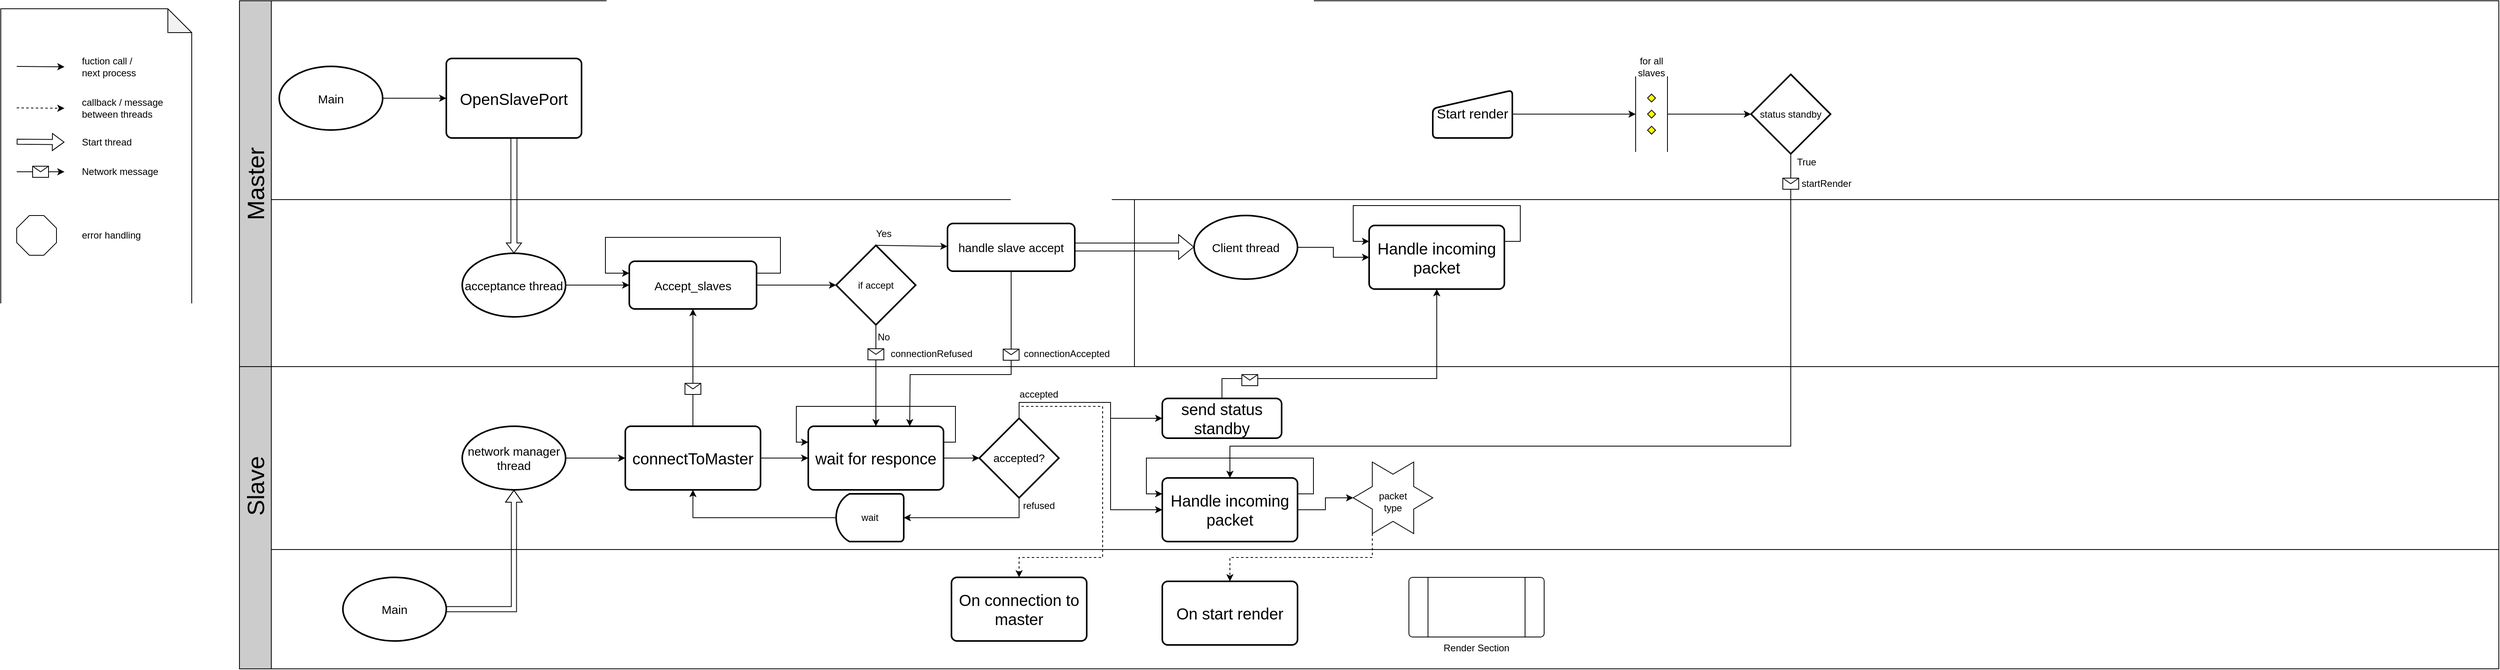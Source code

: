 <mxfile version="24.5.4" type="github">
  <diagram id="prtHgNgQTEPvFCAcTncT" name="Page-1">
    <mxGraphModel dx="2625" dy="1325" grid="1" gridSize="10" guides="1" tooltips="1" connect="1" arrows="1" fold="1" page="1" pageScale="1" pageWidth="1600" pageHeight="900" math="0" shadow="0">
      <root>
        <mxCell id="0" />
        <mxCell id="1" parent="0" />
        <mxCell id="FK0lxCe26ej1Pc23t5L4-82" value="" style="rounded=0;whiteSpace=wrap;html=1;" parent="1" vertex="1">
          <mxGeometry x="380" y="490" width="2800" height="230" as="geometry" />
        </mxCell>
        <mxCell id="FK0lxCe26ej1Pc23t5L4-7" value="" style="rounded=0;whiteSpace=wrap;html=1;labelBackgroundColor=none;fillColor=#CCCCCC;" parent="1" vertex="1">
          <mxGeometry x="340" y="490" width="40" height="380" as="geometry" />
        </mxCell>
        <mxCell id="FK0lxCe26ej1Pc23t5L4-6" value="" style="rounded=0;whiteSpace=wrap;html=1;labelBackgroundColor=none;fillColor=#CCCCCC;" parent="1" vertex="1">
          <mxGeometry x="340" y="30" width="40" height="460" as="geometry" />
        </mxCell>
        <mxCell id="FK0lxCe26ej1Pc23t5L4-1" value="" style="rounded=0;whiteSpace=wrap;html=1;" parent="1" vertex="1">
          <mxGeometry x="380" y="280" width="2035" height="210" as="geometry" />
        </mxCell>
        <mxCell id="FK0lxCe26ej1Pc23t5L4-110" value="" style="rounded=0;whiteSpace=wrap;html=1;" parent="1" vertex="1">
          <mxGeometry x="1465" y="280" width="1715" height="210" as="geometry" />
        </mxCell>
        <mxCell id="FK0lxCe26ej1Pc23t5L4-2" value="" style="rounded=0;whiteSpace=wrap;html=1;" parent="1" vertex="1">
          <mxGeometry x="380" y="720" width="2800" height="150" as="geometry" />
        </mxCell>
        <mxCell id="FK0lxCe26ej1Pc23t5L4-3" value="Master" style="text;html=1;align=center;verticalAlign=middle;whiteSpace=wrap;rounded=0;rotation=-90;fontSize=30;" parent="1" vertex="1">
          <mxGeometry x="310" y="245" width="100" height="30" as="geometry" />
        </mxCell>
        <mxCell id="FK0lxCe26ej1Pc23t5L4-4" value="Slave" style="text;html=1;align=center;verticalAlign=middle;whiteSpace=wrap;rounded=0;rotation=-90;fontSize=30;" parent="1" vertex="1">
          <mxGeometry x="310" y="625" width="100" height="30" as="geometry" />
        </mxCell>
        <mxCell id="FK0lxCe26ej1Pc23t5L4-18" value="connectToMaster" style="rounded=1;whiteSpace=wrap;html=1;absoluteArcSize=1;arcSize=14;strokeWidth=2;fontSize=20;" parent="1" vertex="1">
          <mxGeometry x="825" y="565" width="170" height="80" as="geometry" />
        </mxCell>
        <mxCell id="FK0lxCe26ej1Pc23t5L4-20" value="" style="rounded=0;whiteSpace=wrap;html=1;" parent="1" vertex="1">
          <mxGeometry x="380" y="30" width="2800" height="250" as="geometry" />
        </mxCell>
        <mxCell id="FK0lxCe26ej1Pc23t5L4-17" value="OpenSlavePort" style="rounded=1;whiteSpace=wrap;html=1;absoluteArcSize=1;arcSize=14;strokeWidth=2;fontSize=20;" parent="1" vertex="1">
          <mxGeometry x="600" y="102.5" width="170" height="100" as="geometry" />
        </mxCell>
        <mxCell id="FK0lxCe26ej1Pc23t5L4-22" value="&lt;font style=&quot;font-size: 15px;&quot;&gt;acceptance thread&lt;/font&gt;" style="strokeWidth=2;html=1;shape=mxgraph.flowchart.start_1;whiteSpace=wrap;" parent="1" vertex="1">
          <mxGeometry x="620" y="347.5" width="130" height="80" as="geometry" />
        </mxCell>
        <mxCell id="FK0lxCe26ej1Pc23t5L4-23" value="" style="endArrow=classic;html=1;rounded=0;exitX=0.5;exitY=0;exitDx=0;exitDy=0;entryX=0.5;entryY=1;entryDx=0;entryDy=0;" parent="1" source="FK0lxCe26ej1Pc23t5L4-18" target="FK0lxCe26ej1Pc23t5L4-26" edge="1">
          <mxGeometry relative="1" as="geometry">
            <mxPoint x="1310" y="257.5" as="sourcePoint" />
            <mxPoint x="1410" y="257.5" as="targetPoint" />
          </mxGeometry>
        </mxCell>
        <mxCell id="FK0lxCe26ej1Pc23t5L4-24" value="" style="shape=message;html=1;outlineConnect=0;" parent="FK0lxCe26ej1Pc23t5L4-23" vertex="1">
          <mxGeometry width="20" height="14" relative="1" as="geometry">
            <mxPoint x="-10" y="20" as="offset" />
          </mxGeometry>
        </mxCell>
        <mxCell id="FK0lxCe26ej1Pc23t5L4-26" value="&lt;span style=&quot;font-size: 15px;&quot;&gt;Accept_slaves&lt;/span&gt;" style="rounded=1;whiteSpace=wrap;html=1;absoluteArcSize=1;arcSize=14;strokeWidth=2;" parent="1" vertex="1">
          <mxGeometry x="830" y="357.5" width="160" height="60" as="geometry" />
        </mxCell>
        <mxCell id="FK0lxCe26ej1Pc23t5L4-27" value="" style="endArrow=classic;html=1;rounded=0;exitX=1;exitY=0.5;exitDx=0;exitDy=0;exitPerimeter=0;" parent="1" source="FK0lxCe26ej1Pc23t5L4-22" target="FK0lxCe26ej1Pc23t5L4-26" edge="1">
          <mxGeometry width="50" height="50" relative="1" as="geometry">
            <mxPoint x="1540" y="347.5" as="sourcePoint" />
            <mxPoint x="810" y="387.5" as="targetPoint" />
          </mxGeometry>
        </mxCell>
        <mxCell id="FK0lxCe26ej1Pc23t5L4-28" value="" style="endArrow=classic;html=1;rounded=0;exitX=1;exitY=0.25;exitDx=0;exitDy=0;entryX=0;entryY=0.25;entryDx=0;entryDy=0;" parent="1" source="FK0lxCe26ej1Pc23t5L4-26" target="FK0lxCe26ej1Pc23t5L4-26" edge="1">
          <mxGeometry width="50" height="50" relative="1" as="geometry">
            <mxPoint x="1150" y="397.5" as="sourcePoint" />
            <mxPoint x="1200" y="347.5" as="targetPoint" />
            <Array as="points">
              <mxPoint x="1020" y="372.5" />
              <mxPoint x="1020" y="327.5" />
              <mxPoint x="800" y="327.5" />
              <mxPoint x="800" y="372.5" />
            </Array>
          </mxGeometry>
        </mxCell>
        <mxCell id="FK0lxCe26ej1Pc23t5L4-29" value="" style="shape=flexArrow;endArrow=classic;html=1;rounded=0;exitX=0.5;exitY=1;exitDx=0;exitDy=0;entryX=0.5;entryY=0;entryDx=0;entryDy=0;entryPerimeter=0;width=7.586;endSize=3.821;endWidth=10.44;" parent="1" source="FK0lxCe26ej1Pc23t5L4-17" target="FK0lxCe26ej1Pc23t5L4-22" edge="1">
          <mxGeometry width="50" height="50" relative="1" as="geometry">
            <mxPoint x="1170" y="397.5" as="sourcePoint" />
            <mxPoint x="1220" y="347.5" as="targetPoint" />
          </mxGeometry>
        </mxCell>
        <mxCell id="FK0lxCe26ej1Pc23t5L4-31" value="if accept" style="strokeWidth=2;html=1;shape=mxgraph.flowchart.decision;whiteSpace=wrap;" parent="1" vertex="1">
          <mxGeometry x="1090" y="337.5" width="100" height="100" as="geometry" />
        </mxCell>
        <mxCell id="FK0lxCe26ej1Pc23t5L4-32" value="" style="endArrow=classic;html=1;rounded=0;exitX=1;exitY=0.5;exitDx=0;exitDy=0;entryX=0;entryY=0.5;entryDx=0;entryDy=0;entryPerimeter=0;" parent="1" source="FK0lxCe26ej1Pc23t5L4-26" target="FK0lxCe26ej1Pc23t5L4-31" edge="1">
          <mxGeometry width="50" height="50" relative="1" as="geometry">
            <mxPoint x="1170" y="397.5" as="sourcePoint" />
            <mxPoint x="1220" y="347.5" as="targetPoint" />
          </mxGeometry>
        </mxCell>
        <mxCell id="FK0lxCe26ej1Pc23t5L4-130" style="edgeStyle=orthogonalEdgeStyle;rounded=0;orthogonalLoop=1;jettySize=auto;html=1;exitX=1;exitY=0.5;exitDx=0;exitDy=0;exitPerimeter=0;entryX=0;entryY=0.5;entryDx=0;entryDy=0;" parent="1" source="FK0lxCe26ej1Pc23t5L4-35" target="FK0lxCe26ej1Pc23t5L4-147" edge="1">
          <mxGeometry relative="1" as="geometry">
            <mxPoint x="1700" y="340" as="targetPoint" />
          </mxGeometry>
        </mxCell>
        <mxCell id="FK0lxCe26ej1Pc23t5L4-35" value="&lt;font style=&quot;font-size: 15px;&quot;&gt;Client thread&lt;/font&gt;" style="strokeWidth=2;html=1;shape=mxgraph.flowchart.start_1;whiteSpace=wrap;" parent="1" vertex="1">
          <mxGeometry x="1540" y="300" width="130" height="80" as="geometry" />
        </mxCell>
        <mxCell id="FK0lxCe26ej1Pc23t5L4-38" value="Yes" style="text;html=1;align=center;verticalAlign=middle;whiteSpace=wrap;rounded=0;" parent="1" vertex="1">
          <mxGeometry x="1120" y="307.5" width="60" height="30" as="geometry" />
        </mxCell>
        <mxCell id="FK0lxCe26ej1Pc23t5L4-39" value="No" style="text;html=1;align=center;verticalAlign=middle;whiteSpace=wrap;rounded=0;" parent="1" vertex="1">
          <mxGeometry x="1120" y="437.5" width="60" height="30" as="geometry" />
        </mxCell>
        <mxCell id="FK0lxCe26ej1Pc23t5L4-40" value="" style="endArrow=classic;html=1;rounded=0;exitX=0.5;exitY=1;exitDx=0;exitDy=0;exitPerimeter=0;" parent="1" source="FK0lxCe26ej1Pc23t5L4-31" target="FK0lxCe26ej1Pc23t5L4-89" edge="1">
          <mxGeometry relative="1" as="geometry">
            <mxPoint x="1150" y="397.5" as="sourcePoint" />
            <mxPoint x="1112.727" y="487.5" as="targetPoint" />
          </mxGeometry>
        </mxCell>
        <mxCell id="FK0lxCe26ej1Pc23t5L4-41" value="" style="shape=message;html=1;outlineConnect=0;" parent="FK0lxCe26ej1Pc23t5L4-40" vertex="1">
          <mxGeometry width="20" height="14" relative="1" as="geometry">
            <mxPoint x="-10" y="-34" as="offset" />
          </mxGeometry>
        </mxCell>
        <mxCell id="FK0lxCe26ej1Pc23t5L4-43" value="&lt;font style=&quot;font-size: 15px;&quot;&gt;Main&lt;/font&gt;" style="strokeWidth=2;html=1;shape=mxgraph.flowchart.start_1;whiteSpace=wrap;" parent="1" vertex="1">
          <mxGeometry x="470" y="755" width="130" height="80" as="geometry" />
        </mxCell>
        <mxCell id="FK0lxCe26ej1Pc23t5L4-44" value="&lt;font style=&quot;font-size: 15px;&quot;&gt;Main&lt;/font&gt;" style="strokeWidth=2;html=1;shape=mxgraph.flowchart.start_1;whiteSpace=wrap;" parent="1" vertex="1">
          <mxGeometry x="390" y="112.5" width="130" height="80" as="geometry" />
        </mxCell>
        <mxCell id="FK0lxCe26ej1Pc23t5L4-45" value="" style="endArrow=classic;html=1;rounded=0;exitX=1;exitY=0.5;exitDx=0;exitDy=0;exitPerimeter=0;entryX=0;entryY=0.5;entryDx=0;entryDy=0;" parent="1" source="FK0lxCe26ej1Pc23t5L4-44" target="FK0lxCe26ej1Pc23t5L4-17" edge="1">
          <mxGeometry width="50" height="50" relative="1" as="geometry">
            <mxPoint x="570" y="152.5" as="sourcePoint" />
            <mxPoint x="1130" y="397.5" as="targetPoint" />
          </mxGeometry>
        </mxCell>
        <mxCell id="FK0lxCe26ej1Pc23t5L4-81" value="&lt;font style=&quot;font-size: 15px;&quot;&gt;network manager thread&lt;/font&gt;" style="strokeWidth=2;html=1;shape=mxgraph.flowchart.start_1;whiteSpace=wrap;" parent="1" vertex="1">
          <mxGeometry x="620" y="565" width="130" height="80" as="geometry" />
        </mxCell>
        <mxCell id="FK0lxCe26ej1Pc23t5L4-83" value="" style="endArrow=classic;html=1;rounded=0;exitX=1;exitY=0.5;exitDx=0;exitDy=0;exitPerimeter=0;" parent="1" source="FK0lxCe26ej1Pc23t5L4-81" target="FK0lxCe26ej1Pc23t5L4-18" edge="1">
          <mxGeometry width="50" height="50" relative="1" as="geometry">
            <mxPoint x="1070" y="560" as="sourcePoint" />
            <mxPoint x="1120" y="510" as="targetPoint" />
          </mxGeometry>
        </mxCell>
        <mxCell id="FK0lxCe26ej1Pc23t5L4-84" value="" style="shape=flexArrow;endArrow=classic;html=1;rounded=0;exitX=1;exitY=0.5;exitDx=0;exitDy=0;exitPerimeter=0;entryX=0.5;entryY=1;entryDx=0;entryDy=0;entryPerimeter=0;width=6.512;endSize=4.667;endWidth=13.566;" parent="1" source="FK0lxCe26ej1Pc23t5L4-43" target="FK0lxCe26ej1Pc23t5L4-81" edge="1">
          <mxGeometry width="50" height="50" relative="1" as="geometry">
            <mxPoint x="1070" y="560" as="sourcePoint" />
            <mxPoint x="1120" y="510" as="targetPoint" />
            <Array as="points">
              <mxPoint x="685" y="795" />
            </Array>
          </mxGeometry>
        </mxCell>
        <mxCell id="FK0lxCe26ej1Pc23t5L4-85" value="" style="endArrow=classic;html=1;rounded=0;exitX=0.5;exitY=0;exitDx=0;exitDy=0;exitPerimeter=0;" parent="1" source="FK0lxCe26ej1Pc23t5L4-31" target="FK0lxCe26ej1Pc23t5L4-86" edge="1">
          <mxGeometry width="50" height="50" relative="1" as="geometry">
            <mxPoint x="1070" y="490" as="sourcePoint" />
            <mxPoint x="1120" y="440" as="targetPoint" />
          </mxGeometry>
        </mxCell>
        <mxCell id="FK0lxCe26ej1Pc23t5L4-86" value="&lt;span style=&quot;font-size: 15px;&quot;&gt;handle slave accept&lt;/span&gt;" style="rounded=1;whiteSpace=wrap;html=1;absoluteArcSize=1;arcSize=14;strokeWidth=2;" parent="1" vertex="1">
          <mxGeometry x="1230" y="310" width="160" height="60" as="geometry" />
        </mxCell>
        <mxCell id="FK0lxCe26ej1Pc23t5L4-88" value="" style="endArrow=classic;html=1;rounded=0;exitX=1;exitY=0.5;exitDx=0;exitDy=0;entryX=0;entryY=0.5;entryDx=0;entryDy=0;" parent="1" source="FK0lxCe26ej1Pc23t5L4-18" target="FK0lxCe26ej1Pc23t5L4-89" edge="1">
          <mxGeometry width="50" height="50" relative="1" as="geometry">
            <mxPoint x="1070" y="490" as="sourcePoint" />
            <mxPoint x="1120" y="440" as="targetPoint" />
          </mxGeometry>
        </mxCell>
        <mxCell id="FK0lxCe26ej1Pc23t5L4-89" value="wait for responce" style="rounded=1;whiteSpace=wrap;html=1;absoluteArcSize=1;arcSize=14;strokeWidth=2;fontSize=20;" parent="1" vertex="1">
          <mxGeometry x="1055" y="565" width="170" height="80" as="geometry" />
        </mxCell>
        <mxCell id="FK0lxCe26ej1Pc23t5L4-90" value="connectionRefused" style="text;html=1;align=center;verticalAlign=middle;whiteSpace=wrap;rounded=0;" parent="1" vertex="1">
          <mxGeometry x="1155" y="457.5" width="110" height="32.5" as="geometry" />
        </mxCell>
        <mxCell id="FK0lxCe26ej1Pc23t5L4-91" value="" style="endArrow=classic;html=1;rounded=0;exitX=0.5;exitY=1;exitDx=0;exitDy=0;entryX=0.75;entryY=0;entryDx=0;entryDy=0;" parent="1" source="FK0lxCe26ej1Pc23t5L4-86" target="FK0lxCe26ej1Pc23t5L4-89" edge="1">
          <mxGeometry relative="1" as="geometry">
            <mxPoint x="1110" y="490" as="sourcePoint" />
            <mxPoint x="1210" y="490" as="targetPoint" />
            <Array as="points">
              <mxPoint x="1310" y="500" />
              <mxPoint x="1183" y="500" />
            </Array>
          </mxGeometry>
        </mxCell>
        <mxCell id="FK0lxCe26ej1Pc23t5L4-92" value="" style="shape=message;html=1;outlineConnect=0;" parent="FK0lxCe26ej1Pc23t5L4-91" vertex="1">
          <mxGeometry width="20" height="14" relative="1" as="geometry">
            <mxPoint x="21" y="-32" as="offset" />
          </mxGeometry>
        </mxCell>
        <mxCell id="FK0lxCe26ej1Pc23t5L4-93" value="connectionAccepted" style="text;html=1;align=center;verticalAlign=middle;whiteSpace=wrap;rounded=0;" parent="1" vertex="1">
          <mxGeometry x="1325" y="457.5" width="110" height="32.5" as="geometry" />
        </mxCell>
        <mxCell id="FK0lxCe26ej1Pc23t5L4-104" style="edgeStyle=orthogonalEdgeStyle;rounded=0;orthogonalLoop=1;jettySize=auto;html=1;exitX=0.5;exitY=1;exitDx=0;exitDy=0;exitPerimeter=0;" parent="1" source="FK0lxCe26ej1Pc23t5L4-94" target="FK0lxCe26ej1Pc23t5L4-103" edge="1">
          <mxGeometry relative="1" as="geometry" />
        </mxCell>
        <mxCell id="FK0lxCe26ej1Pc23t5L4-136" style="edgeStyle=orthogonalEdgeStyle;rounded=0;orthogonalLoop=1;jettySize=auto;html=1;exitX=0.5;exitY=0;exitDx=0;exitDy=0;exitPerimeter=0;entryX=0;entryY=0.5;entryDx=0;entryDy=0;" parent="1" source="FK0lxCe26ej1Pc23t5L4-94" target="FK0lxCe26ej1Pc23t5L4-133" edge="1">
          <mxGeometry relative="1" as="geometry" />
        </mxCell>
        <mxCell id="FK0lxCe26ej1Pc23t5L4-144" style="edgeStyle=orthogonalEdgeStyle;rounded=0;orthogonalLoop=1;jettySize=auto;html=1;exitX=0.5;exitY=0;exitDx=0;exitDy=0;exitPerimeter=0;entryX=0;entryY=0.5;entryDx=0;entryDy=0;" parent="1" source="FK0lxCe26ej1Pc23t5L4-94" target="FK0lxCe26ej1Pc23t5L4-143" edge="1">
          <mxGeometry relative="1" as="geometry" />
        </mxCell>
        <mxCell id="FK0lxCe26ej1Pc23t5L4-94" value="&lt;font style=&quot;font-size: 14px;&quot;&gt;accepted?&lt;/font&gt;" style="strokeWidth=2;html=1;shape=mxgraph.flowchart.decision;whiteSpace=wrap;" parent="1" vertex="1">
          <mxGeometry x="1270" y="555" width="100" height="100" as="geometry" />
        </mxCell>
        <mxCell id="FK0lxCe26ej1Pc23t5L4-98" style="edgeStyle=orthogonalEdgeStyle;rounded=0;orthogonalLoop=1;jettySize=auto;html=1;exitX=1;exitY=0.5;exitDx=0;exitDy=0;entryX=0;entryY=0.5;entryDx=0;entryDy=0;entryPerimeter=0;" parent="1" source="FK0lxCe26ej1Pc23t5L4-89" target="FK0lxCe26ej1Pc23t5L4-94" edge="1">
          <mxGeometry relative="1" as="geometry" />
        </mxCell>
        <mxCell id="FK0lxCe26ej1Pc23t5L4-100" value="accepted" style="text;html=1;align=center;verticalAlign=middle;whiteSpace=wrap;rounded=0;" parent="1" vertex="1">
          <mxGeometry x="1315" y="510" width="60" height="30" as="geometry" />
        </mxCell>
        <mxCell id="FK0lxCe26ej1Pc23t5L4-101" value="refused" style="text;html=1;align=center;verticalAlign=middle;whiteSpace=wrap;rounded=0;" parent="1" vertex="1">
          <mxGeometry x="1315" y="650" width="60" height="30" as="geometry" />
        </mxCell>
        <mxCell id="FK0lxCe26ej1Pc23t5L4-105" style="edgeStyle=orthogonalEdgeStyle;rounded=0;orthogonalLoop=1;jettySize=auto;html=1;exitX=1;exitY=0.5;exitDx=0;exitDy=0;exitPerimeter=0;entryX=0.5;entryY=1;entryDx=0;entryDy=0;" parent="1" source="FK0lxCe26ej1Pc23t5L4-103" target="FK0lxCe26ej1Pc23t5L4-18" edge="1">
          <mxGeometry relative="1" as="geometry" />
        </mxCell>
        <mxCell id="FK0lxCe26ej1Pc23t5L4-103" value="wait" style="strokeWidth=2;html=1;shape=mxgraph.flowchart.delay;whiteSpace=wrap;flipV=1;flipH=1;" parent="1" vertex="1">
          <mxGeometry x="1090" y="650" width="85" height="60" as="geometry" />
        </mxCell>
        <mxCell id="FK0lxCe26ej1Pc23t5L4-109" value="" style="shape=flexArrow;endArrow=classic;html=1;rounded=0;exitX=1;exitY=0.5;exitDx=0;exitDy=0;entryX=0;entryY=0.5;entryDx=0;entryDy=0;entryPerimeter=0;" parent="1" edge="1">
          <mxGeometry width="50" height="50" relative="1" as="geometry">
            <mxPoint x="1390.0" y="339.58" as="sourcePoint" />
            <mxPoint x="1540" y="339.58" as="targetPoint" />
          </mxGeometry>
        </mxCell>
        <mxCell id="FK0lxCe26ej1Pc23t5L4-112" value="" style="endArrow=classic;html=1;rounded=0;dashed=1;entryX=0.5;entryY=0;entryDx=0;entryDy=0;" parent="1" target="FK0lxCe26ej1Pc23t5L4-113" edge="1">
          <mxGeometry width="50" height="50" relative="1" as="geometry">
            <mxPoint x="1320" y="555" as="sourcePoint" />
            <mxPoint x="1370" y="505" as="targetPoint" />
            <Array as="points">
              <mxPoint x="1320" y="540" />
              <mxPoint x="1425" y="540" />
              <mxPoint x="1425" y="730" />
              <mxPoint x="1320" y="730" />
            </Array>
          </mxGeometry>
        </mxCell>
        <mxCell id="FK0lxCe26ej1Pc23t5L4-113" value="On connection to master" style="rounded=1;whiteSpace=wrap;html=1;absoluteArcSize=1;arcSize=14;strokeWidth=2;fontSize=20;" parent="1" vertex="1">
          <mxGeometry x="1235" y="755" width="170" height="80" as="geometry" />
        </mxCell>
        <mxCell id="FK0lxCe26ej1Pc23t5L4-114" value="" style="shape=note;whiteSpace=wrap;html=1;backgroundOutline=1;darkOpacity=0.05;" parent="1" vertex="1">
          <mxGeometry x="40" y="40" width="240" height="440" as="geometry" />
        </mxCell>
        <mxCell id="FK0lxCe26ej1Pc23t5L4-115" value="" style="endArrow=classic;html=1;rounded=0;" parent="1" edge="1">
          <mxGeometry width="50" height="50" relative="1" as="geometry">
            <mxPoint x="60" y="112.5" as="sourcePoint" />
            <mxPoint x="120" y="113" as="targetPoint" />
          </mxGeometry>
        </mxCell>
        <mxCell id="FK0lxCe26ej1Pc23t5L4-116" value="fuction call / next process" style="text;html=1;align=left;verticalAlign=middle;whiteSpace=wrap;rounded=0;" parent="1" vertex="1">
          <mxGeometry x="140" y="97.5" width="80" height="30" as="geometry" />
        </mxCell>
        <mxCell id="FK0lxCe26ej1Pc23t5L4-117" value="" style="endArrow=classic;html=1;rounded=0;dashed=1;" parent="1" edge="1">
          <mxGeometry width="50" height="50" relative="1" as="geometry">
            <mxPoint x="60" y="164.66" as="sourcePoint" />
            <mxPoint x="120" y="165.16" as="targetPoint" />
          </mxGeometry>
        </mxCell>
        <mxCell id="FK0lxCe26ej1Pc23t5L4-118" value="callback / message between threads" style="text;html=1;align=left;verticalAlign=middle;whiteSpace=wrap;rounded=0;" parent="1" vertex="1">
          <mxGeometry x="140" y="150" width="120" height="30" as="geometry" />
        </mxCell>
        <mxCell id="FK0lxCe26ej1Pc23t5L4-119" value="" style="shape=flexArrow;endArrow=classic;html=1;rounded=0;width=6.4;endSize=4.552;endWidth=14.08;" parent="1" edge="1">
          <mxGeometry width="50" height="50" relative="1" as="geometry">
            <mxPoint x="60" y="207.22" as="sourcePoint" />
            <mxPoint x="120" y="207.72" as="targetPoint" />
          </mxGeometry>
        </mxCell>
        <mxCell id="FK0lxCe26ej1Pc23t5L4-120" value="Start thread" style="text;html=1;align=left;verticalAlign=middle;whiteSpace=wrap;rounded=0;" parent="1" vertex="1">
          <mxGeometry x="140" y="192.5" width="120" height="30" as="geometry" />
        </mxCell>
        <mxCell id="FK0lxCe26ej1Pc23t5L4-123" value="" style="endArrow=classic;html=1;rounded=0;" parent="1" edge="1">
          <mxGeometry relative="1" as="geometry">
            <mxPoint x="60" y="245" as="sourcePoint" />
            <mxPoint x="120" y="245" as="targetPoint" />
          </mxGeometry>
        </mxCell>
        <mxCell id="FK0lxCe26ej1Pc23t5L4-124" value="" style="shape=message;html=1;outlineConnect=0;" parent="FK0lxCe26ej1Pc23t5L4-123" vertex="1">
          <mxGeometry width="20" height="14" relative="1" as="geometry">
            <mxPoint x="-10" y="-7" as="offset" />
          </mxGeometry>
        </mxCell>
        <mxCell id="FK0lxCe26ej1Pc23t5L4-125" value="Network message" style="text;html=1;align=left;verticalAlign=middle;whiteSpace=wrap;rounded=0;" parent="1" vertex="1">
          <mxGeometry x="140" y="230" width="120" height="30" as="geometry" />
        </mxCell>
        <mxCell id="FK0lxCe26ej1Pc23t5L4-126" value="" style="whiteSpace=wrap;html=1;shape=mxgraph.basic.octagon2;align=center;verticalAlign=middle;dx=7.96;" parent="1" vertex="1">
          <mxGeometry x="60" y="300" width="50" height="50" as="geometry" />
        </mxCell>
        <mxCell id="FK0lxCe26ej1Pc23t5L4-127" value="error handling" style="text;html=1;align=left;verticalAlign=middle;whiteSpace=wrap;rounded=0;" parent="1" vertex="1">
          <mxGeometry x="140" y="310" width="120" height="30" as="geometry" />
        </mxCell>
        <mxCell id="FK0lxCe26ej1Pc23t5L4-133" value="Handle incoming packet" style="rounded=1;whiteSpace=wrap;html=1;absoluteArcSize=1;arcSize=14;strokeWidth=2;fontSize=20;" parent="1" vertex="1">
          <mxGeometry x="1500" y="630" width="170" height="80" as="geometry" />
        </mxCell>
        <mxCell id="FK0lxCe26ej1Pc23t5L4-134" style="edgeStyle=orthogonalEdgeStyle;rounded=0;orthogonalLoop=1;jettySize=auto;html=1;exitX=1;exitY=0.25;exitDx=0;exitDy=0;entryX=0;entryY=0.25;entryDx=0;entryDy=0;" parent="1" source="FK0lxCe26ej1Pc23t5L4-89" target="FK0lxCe26ej1Pc23t5L4-89" edge="1">
          <mxGeometry relative="1" as="geometry">
            <Array as="points">
              <mxPoint x="1240" y="585" />
              <mxPoint x="1240" y="540" />
              <mxPoint x="1040" y="540" />
              <mxPoint x="1040" y="585" />
            </Array>
          </mxGeometry>
        </mxCell>
        <mxCell id="FK0lxCe26ej1Pc23t5L4-137" style="edgeStyle=orthogonalEdgeStyle;rounded=0;orthogonalLoop=1;jettySize=auto;html=1;exitX=1;exitY=0.25;exitDx=0;exitDy=0;entryX=0;entryY=0.25;entryDx=0;entryDy=0;" parent="1" source="FK0lxCe26ej1Pc23t5L4-133" target="FK0lxCe26ej1Pc23t5L4-133" edge="1">
          <mxGeometry relative="1" as="geometry">
            <Array as="points">
              <mxPoint x="1690" y="650" />
              <mxPoint x="1690" y="605" />
              <mxPoint x="1480" y="605" />
              <mxPoint x="1480" y="650" />
            </Array>
          </mxGeometry>
        </mxCell>
        <mxCell id="FK0lxCe26ej1Pc23t5L4-143" value="send status standby" style="rounded=1;whiteSpace=wrap;html=1;absoluteArcSize=1;arcSize=14;strokeWidth=2;fontSize=20;" parent="1" vertex="1">
          <mxGeometry x="1500" y="530" width="150" height="50" as="geometry" />
        </mxCell>
        <mxCell id="FK0lxCe26ej1Pc23t5L4-145" value="" style="endArrow=classic;html=1;rounded=0;exitX=0.5;exitY=0;exitDx=0;exitDy=0;entryX=0.5;entryY=1;entryDx=0;entryDy=0;" parent="1" source="FK0lxCe26ej1Pc23t5L4-143" target="FK0lxCe26ej1Pc23t5L4-147" edge="1">
          <mxGeometry relative="1" as="geometry">
            <mxPoint x="1575" y="555" as="sourcePoint" />
            <mxPoint x="1845" y="417.5" as="targetPoint" />
            <Array as="points">
              <mxPoint x="1575" y="505" />
              <mxPoint x="1845" y="505" />
            </Array>
          </mxGeometry>
        </mxCell>
        <mxCell id="FK0lxCe26ej1Pc23t5L4-146" value="" style="shape=message;html=1;outlineConnect=0;" parent="FK0lxCe26ej1Pc23t5L4-145" vertex="1">
          <mxGeometry width="20" height="14" relative="1" as="geometry">
            <mxPoint x="-154" y="-5" as="offset" />
          </mxGeometry>
        </mxCell>
        <mxCell id="FK0lxCe26ej1Pc23t5L4-147" value="Handle incoming packet" style="rounded=1;whiteSpace=wrap;html=1;absoluteArcSize=1;arcSize=14;strokeWidth=2;fontSize=20;" parent="1" vertex="1">
          <mxGeometry x="1760" y="312.5" width="170" height="80" as="geometry" />
        </mxCell>
        <mxCell id="FK0lxCe26ej1Pc23t5L4-148" style="edgeStyle=orthogonalEdgeStyle;rounded=0;orthogonalLoop=1;jettySize=auto;html=1;exitX=1;exitY=0.25;exitDx=0;exitDy=0;entryX=0;entryY=0.25;entryDx=0;entryDy=0;" parent="1" source="FK0lxCe26ej1Pc23t5L4-147" target="FK0lxCe26ej1Pc23t5L4-147" edge="1">
          <mxGeometry relative="1" as="geometry">
            <Array as="points">
              <mxPoint x="1950" y="332.5" />
              <mxPoint x="1950" y="287.5" />
              <mxPoint x="1740" y="287.5" />
              <mxPoint x="1740" y="332.5" />
            </Array>
          </mxGeometry>
        </mxCell>
        <mxCell id="h5xBWNq6yWqlv5Osb9bo-3" style="edgeStyle=orthogonalEdgeStyle;rounded=0;orthogonalLoop=1;jettySize=auto;html=1;exitX=1;exitY=0.5;exitDx=0;exitDy=0;" edge="1" parent="1" source="FK0lxCe26ej1Pc23t5L4-150" target="h5xBWNq6yWqlv5Osb9bo-2">
          <mxGeometry relative="1" as="geometry" />
        </mxCell>
        <mxCell id="FK0lxCe26ej1Pc23t5L4-150" value="&lt;font style=&quot;font-size: 17px;&quot;&gt;Start render&lt;/font&gt;" style="html=1;strokeWidth=2;shape=manualInput;whiteSpace=wrap;rounded=1;size=23;arcSize=11;" parent="1" vertex="1">
          <mxGeometry x="1840" y="142.5" width="100" height="60" as="geometry" />
        </mxCell>
        <mxCell id="h5xBWNq6yWqlv5Osb9bo-4" style="edgeStyle=orthogonalEdgeStyle;rounded=0;orthogonalLoop=1;jettySize=auto;html=1;exitX=0.5;exitY=1;exitDx=0;exitDy=0;exitPerimeter=0;" edge="1" parent="1" source="h5xBWNq6yWqlv5Osb9bo-2" target="h5xBWNq6yWqlv5Osb9bo-7">
          <mxGeometry relative="1" as="geometry">
            <mxPoint x="2240" y="172.6" as="targetPoint" />
          </mxGeometry>
        </mxCell>
        <mxCell id="h5xBWNq6yWqlv5Osb9bo-2" value="" style="verticalLabelPosition=bottom;verticalAlign=top;html=1;shape=mxgraph.flowchart.parallel_mode;pointerEvents=1;rotation=-90;" vertex="1" parent="1">
          <mxGeometry x="2067.5" y="152.5" width="95" height="40" as="geometry" />
        </mxCell>
        <mxCell id="h5xBWNq6yWqlv5Osb9bo-5" value="for all slaves" style="text;html=1;align=center;verticalAlign=middle;whiteSpace=wrap;rounded=0;" vertex="1" parent="1">
          <mxGeometry x="2085" y="97.5" width="60" height="30" as="geometry" />
        </mxCell>
        <mxCell id="h5xBWNq6yWqlv5Osb9bo-7" value="status standby" style="strokeWidth=2;html=1;shape=mxgraph.flowchart.decision;whiteSpace=wrap;" vertex="1" parent="1">
          <mxGeometry x="2240" y="122.5" width="100" height="100" as="geometry" />
        </mxCell>
        <mxCell id="h5xBWNq6yWqlv5Osb9bo-9" value="Render Section" style="verticalLabelPosition=bottom;verticalAlign=top;html=1;shape=process;whiteSpace=wrap;rounded=1;size=0.14;arcSize=6;" vertex="1" parent="1">
          <mxGeometry x="1810" y="755" width="170" height="75" as="geometry" />
        </mxCell>
        <mxCell id="h5xBWNq6yWqlv5Osb9bo-10" value="" style="endArrow=classic;html=1;rounded=0;exitX=0.5;exitY=1;exitDx=0;exitDy=0;exitPerimeter=0;entryX=0.5;entryY=0;entryDx=0;entryDy=0;" edge="1" parent="1" source="h5xBWNq6yWqlv5Osb9bo-7" target="FK0lxCe26ej1Pc23t5L4-133">
          <mxGeometry relative="1" as="geometry">
            <mxPoint x="1860" y="390" as="sourcePoint" />
            <mxPoint x="1960" y="390" as="targetPoint" />
            <Array as="points">
              <mxPoint x="2290" y="590" />
              <mxPoint x="1585" y="590" />
            </Array>
          </mxGeometry>
        </mxCell>
        <mxCell id="h5xBWNq6yWqlv5Osb9bo-11" value="" style="shape=message;html=1;outlineConnect=0;" vertex="1" parent="h5xBWNq6yWqlv5Osb9bo-10">
          <mxGeometry width="20" height="14" relative="1" as="geometry">
            <mxPoint x="179" y="-337" as="offset" />
          </mxGeometry>
        </mxCell>
        <mxCell id="h5xBWNq6yWqlv5Osb9bo-12" value="startRender" style="text;html=1;align=center;verticalAlign=middle;whiteSpace=wrap;rounded=0;" vertex="1" parent="1">
          <mxGeometry x="2300" y="250" width="70" height="20" as="geometry" />
        </mxCell>
        <mxCell id="h5xBWNq6yWqlv5Osb9bo-13" value="True" style="text;html=1;align=center;verticalAlign=middle;whiteSpace=wrap;rounded=0;" vertex="1" parent="1">
          <mxGeometry x="2290" y="222.5" width="40" height="20" as="geometry" />
        </mxCell>
        <mxCell id="h5xBWNq6yWqlv5Osb9bo-14" value="On start render" style="rounded=1;whiteSpace=wrap;html=1;absoluteArcSize=1;arcSize=14;strokeWidth=2;fontSize=20;" vertex="1" parent="1">
          <mxGeometry x="1500" y="760" width="170" height="80" as="geometry" />
        </mxCell>
        <mxCell id="h5xBWNq6yWqlv5Osb9bo-19" style="edgeStyle=orthogonalEdgeStyle;rounded=0;orthogonalLoop=1;jettySize=auto;html=1;exitX=0.24;exitY=1;exitDx=0;exitDy=0;exitPerimeter=0;entryX=0.5;entryY=0;entryDx=0;entryDy=0;dashed=1;" edge="1" parent="1" source="h5xBWNq6yWqlv5Osb9bo-16" target="h5xBWNq6yWqlv5Osb9bo-14">
          <mxGeometry relative="1" as="geometry" />
        </mxCell>
        <mxCell id="h5xBWNq6yWqlv5Osb9bo-16" value="" style="verticalLabelPosition=bottom;verticalAlign=top;html=1;shape=mxgraph.basic.6_point_star" vertex="1" parent="1">
          <mxGeometry x="1740" y="610" width="100" height="90" as="geometry" />
        </mxCell>
        <mxCell id="h5xBWNq6yWqlv5Osb9bo-17" style="edgeStyle=orthogonalEdgeStyle;rounded=0;orthogonalLoop=1;jettySize=auto;html=1;exitX=1;exitY=0.5;exitDx=0;exitDy=0;entryX=0;entryY=0.5;entryDx=0;entryDy=0;entryPerimeter=0;" edge="1" parent="1" source="FK0lxCe26ej1Pc23t5L4-133" target="h5xBWNq6yWqlv5Osb9bo-16">
          <mxGeometry relative="1" as="geometry" />
        </mxCell>
        <mxCell id="h5xBWNq6yWqlv5Osb9bo-18" value="packet type" style="text;html=1;align=center;verticalAlign=middle;whiteSpace=wrap;rounded=0;" vertex="1" parent="1">
          <mxGeometry x="1760" y="645" width="60" height="30" as="geometry" />
        </mxCell>
      </root>
    </mxGraphModel>
  </diagram>
</mxfile>
